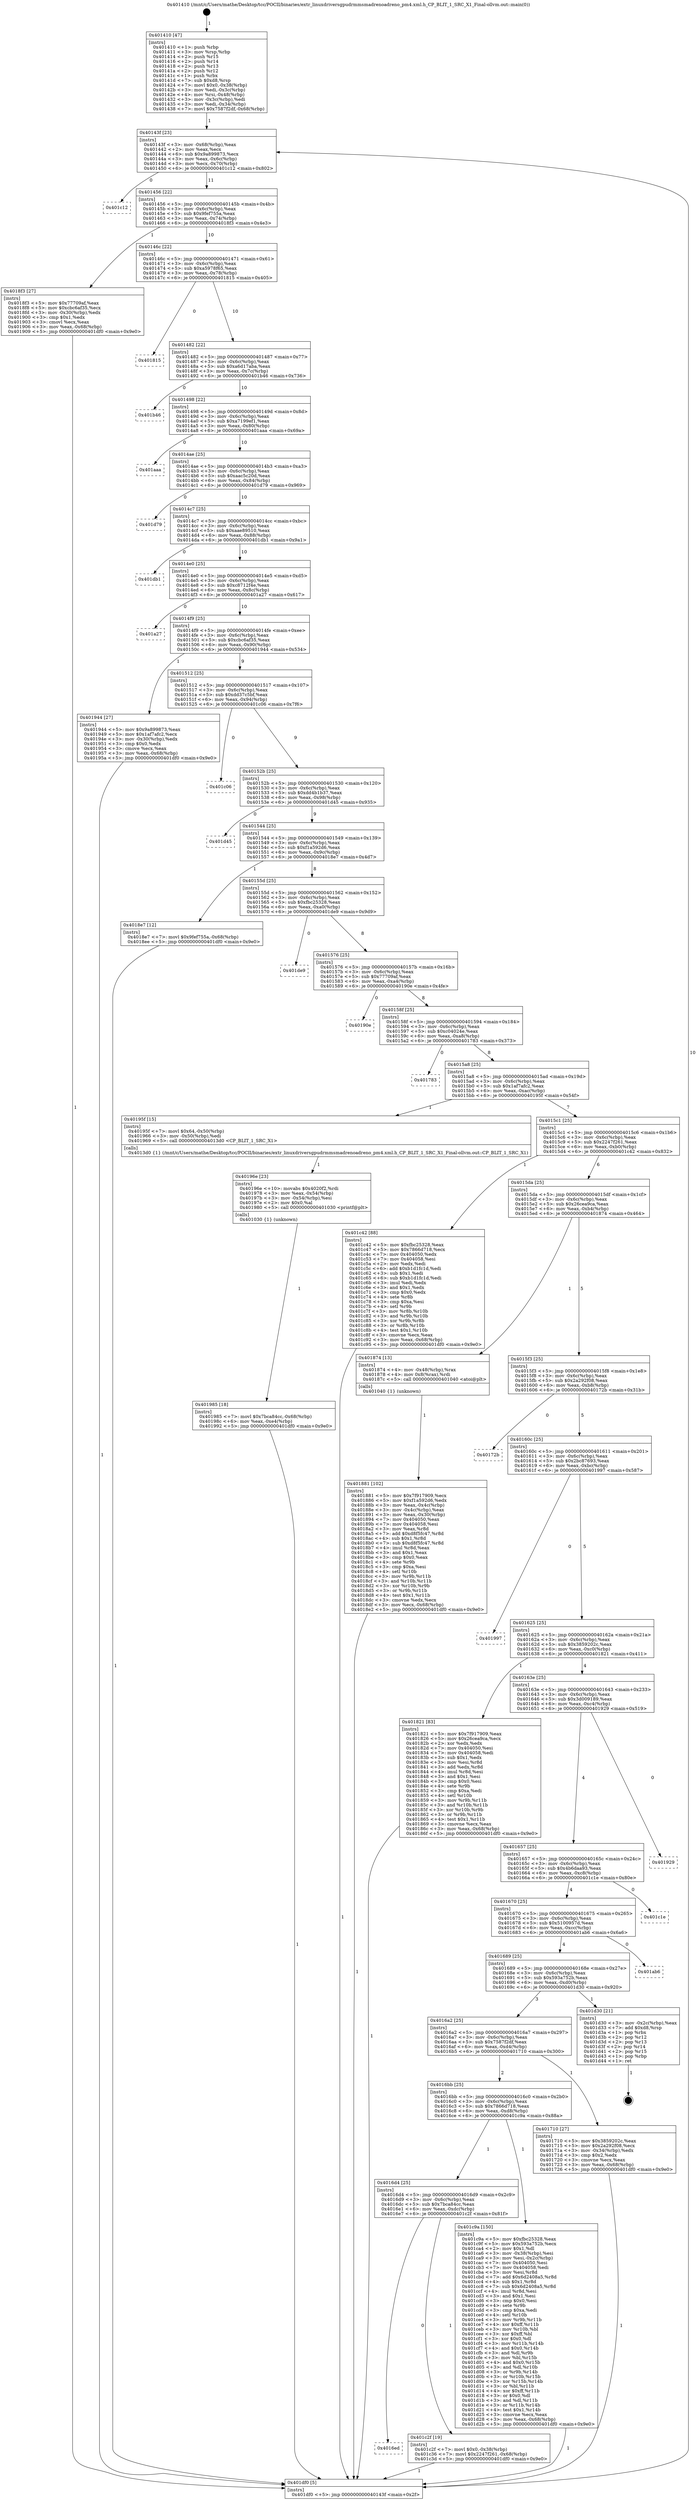 digraph "0x401410" {
  label = "0x401410 (/mnt/c/Users/mathe/Desktop/tcc/POCII/binaries/extr_linuxdriversgpudrmmsmadrenoadreno_pm4.xml.h_CP_BLIT_1_SRC_X1_Final-ollvm.out::main(0))"
  labelloc = "t"
  node[shape=record]

  Entry [label="",width=0.3,height=0.3,shape=circle,fillcolor=black,style=filled]
  "0x40143f" [label="{
     0x40143f [23]\l
     | [instrs]\l
     &nbsp;&nbsp;0x40143f \<+3\>: mov -0x68(%rbp),%eax\l
     &nbsp;&nbsp;0x401442 \<+2\>: mov %eax,%ecx\l
     &nbsp;&nbsp;0x401444 \<+6\>: sub $0x9a899873,%ecx\l
     &nbsp;&nbsp;0x40144a \<+3\>: mov %eax,-0x6c(%rbp)\l
     &nbsp;&nbsp;0x40144d \<+3\>: mov %ecx,-0x70(%rbp)\l
     &nbsp;&nbsp;0x401450 \<+6\>: je 0000000000401c12 \<main+0x802\>\l
  }"]
  "0x401c12" [label="{
     0x401c12\l
  }", style=dashed]
  "0x401456" [label="{
     0x401456 [22]\l
     | [instrs]\l
     &nbsp;&nbsp;0x401456 \<+5\>: jmp 000000000040145b \<main+0x4b\>\l
     &nbsp;&nbsp;0x40145b \<+3\>: mov -0x6c(%rbp),%eax\l
     &nbsp;&nbsp;0x40145e \<+5\>: sub $0x9fef755a,%eax\l
     &nbsp;&nbsp;0x401463 \<+3\>: mov %eax,-0x74(%rbp)\l
     &nbsp;&nbsp;0x401466 \<+6\>: je 00000000004018f3 \<main+0x4e3\>\l
  }"]
  Exit [label="",width=0.3,height=0.3,shape=circle,fillcolor=black,style=filled,peripheries=2]
  "0x4018f3" [label="{
     0x4018f3 [27]\l
     | [instrs]\l
     &nbsp;&nbsp;0x4018f3 \<+5\>: mov $0x77709af,%eax\l
     &nbsp;&nbsp;0x4018f8 \<+5\>: mov $0xcbc6af35,%ecx\l
     &nbsp;&nbsp;0x4018fd \<+3\>: mov -0x30(%rbp),%edx\l
     &nbsp;&nbsp;0x401900 \<+3\>: cmp $0x1,%edx\l
     &nbsp;&nbsp;0x401903 \<+3\>: cmovl %ecx,%eax\l
     &nbsp;&nbsp;0x401906 \<+3\>: mov %eax,-0x68(%rbp)\l
     &nbsp;&nbsp;0x401909 \<+5\>: jmp 0000000000401df0 \<main+0x9e0\>\l
  }"]
  "0x40146c" [label="{
     0x40146c [22]\l
     | [instrs]\l
     &nbsp;&nbsp;0x40146c \<+5\>: jmp 0000000000401471 \<main+0x61\>\l
     &nbsp;&nbsp;0x401471 \<+3\>: mov -0x6c(%rbp),%eax\l
     &nbsp;&nbsp;0x401474 \<+5\>: sub $0xa5978f65,%eax\l
     &nbsp;&nbsp;0x401479 \<+3\>: mov %eax,-0x78(%rbp)\l
     &nbsp;&nbsp;0x40147c \<+6\>: je 0000000000401815 \<main+0x405\>\l
  }"]
  "0x4016ed" [label="{
     0x4016ed\l
  }", style=dashed]
  "0x401815" [label="{
     0x401815\l
  }", style=dashed]
  "0x401482" [label="{
     0x401482 [22]\l
     | [instrs]\l
     &nbsp;&nbsp;0x401482 \<+5\>: jmp 0000000000401487 \<main+0x77\>\l
     &nbsp;&nbsp;0x401487 \<+3\>: mov -0x6c(%rbp),%eax\l
     &nbsp;&nbsp;0x40148a \<+5\>: sub $0xa6d17aba,%eax\l
     &nbsp;&nbsp;0x40148f \<+3\>: mov %eax,-0x7c(%rbp)\l
     &nbsp;&nbsp;0x401492 \<+6\>: je 0000000000401b46 \<main+0x736\>\l
  }"]
  "0x401c2f" [label="{
     0x401c2f [19]\l
     | [instrs]\l
     &nbsp;&nbsp;0x401c2f \<+7\>: movl $0x0,-0x38(%rbp)\l
     &nbsp;&nbsp;0x401c36 \<+7\>: movl $0x2247f261,-0x68(%rbp)\l
     &nbsp;&nbsp;0x401c3d \<+5\>: jmp 0000000000401df0 \<main+0x9e0\>\l
  }"]
  "0x401b46" [label="{
     0x401b46\l
  }", style=dashed]
  "0x401498" [label="{
     0x401498 [22]\l
     | [instrs]\l
     &nbsp;&nbsp;0x401498 \<+5\>: jmp 000000000040149d \<main+0x8d\>\l
     &nbsp;&nbsp;0x40149d \<+3\>: mov -0x6c(%rbp),%eax\l
     &nbsp;&nbsp;0x4014a0 \<+5\>: sub $0xa7199ef1,%eax\l
     &nbsp;&nbsp;0x4014a5 \<+3\>: mov %eax,-0x80(%rbp)\l
     &nbsp;&nbsp;0x4014a8 \<+6\>: je 0000000000401aaa \<main+0x69a\>\l
  }"]
  "0x4016d4" [label="{
     0x4016d4 [25]\l
     | [instrs]\l
     &nbsp;&nbsp;0x4016d4 \<+5\>: jmp 00000000004016d9 \<main+0x2c9\>\l
     &nbsp;&nbsp;0x4016d9 \<+3\>: mov -0x6c(%rbp),%eax\l
     &nbsp;&nbsp;0x4016dc \<+5\>: sub $0x7bca84cc,%eax\l
     &nbsp;&nbsp;0x4016e1 \<+6\>: mov %eax,-0xdc(%rbp)\l
     &nbsp;&nbsp;0x4016e7 \<+6\>: je 0000000000401c2f \<main+0x81f\>\l
  }"]
  "0x401aaa" [label="{
     0x401aaa\l
  }", style=dashed]
  "0x4014ae" [label="{
     0x4014ae [25]\l
     | [instrs]\l
     &nbsp;&nbsp;0x4014ae \<+5\>: jmp 00000000004014b3 \<main+0xa3\>\l
     &nbsp;&nbsp;0x4014b3 \<+3\>: mov -0x6c(%rbp),%eax\l
     &nbsp;&nbsp;0x4014b6 \<+5\>: sub $0xaac5c20d,%eax\l
     &nbsp;&nbsp;0x4014bb \<+6\>: mov %eax,-0x84(%rbp)\l
     &nbsp;&nbsp;0x4014c1 \<+6\>: je 0000000000401d79 \<main+0x969\>\l
  }"]
  "0x401c9a" [label="{
     0x401c9a [150]\l
     | [instrs]\l
     &nbsp;&nbsp;0x401c9a \<+5\>: mov $0xfbc25328,%eax\l
     &nbsp;&nbsp;0x401c9f \<+5\>: mov $0x593a752b,%ecx\l
     &nbsp;&nbsp;0x401ca4 \<+2\>: mov $0x1,%dl\l
     &nbsp;&nbsp;0x401ca6 \<+3\>: mov -0x38(%rbp),%esi\l
     &nbsp;&nbsp;0x401ca9 \<+3\>: mov %esi,-0x2c(%rbp)\l
     &nbsp;&nbsp;0x401cac \<+7\>: mov 0x404050,%esi\l
     &nbsp;&nbsp;0x401cb3 \<+7\>: mov 0x404058,%edi\l
     &nbsp;&nbsp;0x401cba \<+3\>: mov %esi,%r8d\l
     &nbsp;&nbsp;0x401cbd \<+7\>: add $0x6d2408a5,%r8d\l
     &nbsp;&nbsp;0x401cc4 \<+4\>: sub $0x1,%r8d\l
     &nbsp;&nbsp;0x401cc8 \<+7\>: sub $0x6d2408a5,%r8d\l
     &nbsp;&nbsp;0x401ccf \<+4\>: imul %r8d,%esi\l
     &nbsp;&nbsp;0x401cd3 \<+3\>: and $0x1,%esi\l
     &nbsp;&nbsp;0x401cd6 \<+3\>: cmp $0x0,%esi\l
     &nbsp;&nbsp;0x401cd9 \<+4\>: sete %r9b\l
     &nbsp;&nbsp;0x401cdd \<+3\>: cmp $0xa,%edi\l
     &nbsp;&nbsp;0x401ce0 \<+4\>: setl %r10b\l
     &nbsp;&nbsp;0x401ce4 \<+3\>: mov %r9b,%r11b\l
     &nbsp;&nbsp;0x401ce7 \<+4\>: xor $0xff,%r11b\l
     &nbsp;&nbsp;0x401ceb \<+3\>: mov %r10b,%bl\l
     &nbsp;&nbsp;0x401cee \<+3\>: xor $0xff,%bl\l
     &nbsp;&nbsp;0x401cf1 \<+3\>: xor $0x0,%dl\l
     &nbsp;&nbsp;0x401cf4 \<+3\>: mov %r11b,%r14b\l
     &nbsp;&nbsp;0x401cf7 \<+4\>: and $0x0,%r14b\l
     &nbsp;&nbsp;0x401cfb \<+3\>: and %dl,%r9b\l
     &nbsp;&nbsp;0x401cfe \<+3\>: mov %bl,%r15b\l
     &nbsp;&nbsp;0x401d01 \<+4\>: and $0x0,%r15b\l
     &nbsp;&nbsp;0x401d05 \<+3\>: and %dl,%r10b\l
     &nbsp;&nbsp;0x401d08 \<+3\>: or %r9b,%r14b\l
     &nbsp;&nbsp;0x401d0b \<+3\>: or %r10b,%r15b\l
     &nbsp;&nbsp;0x401d0e \<+3\>: xor %r15b,%r14b\l
     &nbsp;&nbsp;0x401d11 \<+3\>: or %bl,%r11b\l
     &nbsp;&nbsp;0x401d14 \<+4\>: xor $0xff,%r11b\l
     &nbsp;&nbsp;0x401d18 \<+3\>: or $0x0,%dl\l
     &nbsp;&nbsp;0x401d1b \<+3\>: and %dl,%r11b\l
     &nbsp;&nbsp;0x401d1e \<+3\>: or %r11b,%r14b\l
     &nbsp;&nbsp;0x401d21 \<+4\>: test $0x1,%r14b\l
     &nbsp;&nbsp;0x401d25 \<+3\>: cmovne %ecx,%eax\l
     &nbsp;&nbsp;0x401d28 \<+3\>: mov %eax,-0x68(%rbp)\l
     &nbsp;&nbsp;0x401d2b \<+5\>: jmp 0000000000401df0 \<main+0x9e0\>\l
  }"]
  "0x401d79" [label="{
     0x401d79\l
  }", style=dashed]
  "0x4014c7" [label="{
     0x4014c7 [25]\l
     | [instrs]\l
     &nbsp;&nbsp;0x4014c7 \<+5\>: jmp 00000000004014cc \<main+0xbc\>\l
     &nbsp;&nbsp;0x4014cc \<+3\>: mov -0x6c(%rbp),%eax\l
     &nbsp;&nbsp;0x4014cf \<+5\>: sub $0xaae89510,%eax\l
     &nbsp;&nbsp;0x4014d4 \<+6\>: mov %eax,-0x88(%rbp)\l
     &nbsp;&nbsp;0x4014da \<+6\>: je 0000000000401db1 \<main+0x9a1\>\l
  }"]
  "0x401985" [label="{
     0x401985 [18]\l
     | [instrs]\l
     &nbsp;&nbsp;0x401985 \<+7\>: movl $0x7bca84cc,-0x68(%rbp)\l
     &nbsp;&nbsp;0x40198c \<+6\>: mov %eax,-0xe4(%rbp)\l
     &nbsp;&nbsp;0x401992 \<+5\>: jmp 0000000000401df0 \<main+0x9e0\>\l
  }"]
  "0x401db1" [label="{
     0x401db1\l
  }", style=dashed]
  "0x4014e0" [label="{
     0x4014e0 [25]\l
     | [instrs]\l
     &nbsp;&nbsp;0x4014e0 \<+5\>: jmp 00000000004014e5 \<main+0xd5\>\l
     &nbsp;&nbsp;0x4014e5 \<+3\>: mov -0x6c(%rbp),%eax\l
     &nbsp;&nbsp;0x4014e8 \<+5\>: sub $0xc8712f4e,%eax\l
     &nbsp;&nbsp;0x4014ed \<+6\>: mov %eax,-0x8c(%rbp)\l
     &nbsp;&nbsp;0x4014f3 \<+6\>: je 0000000000401a27 \<main+0x617\>\l
  }"]
  "0x40196e" [label="{
     0x40196e [23]\l
     | [instrs]\l
     &nbsp;&nbsp;0x40196e \<+10\>: movabs $0x4020f2,%rdi\l
     &nbsp;&nbsp;0x401978 \<+3\>: mov %eax,-0x54(%rbp)\l
     &nbsp;&nbsp;0x40197b \<+3\>: mov -0x54(%rbp),%esi\l
     &nbsp;&nbsp;0x40197e \<+2\>: mov $0x0,%al\l
     &nbsp;&nbsp;0x401980 \<+5\>: call 0000000000401030 \<printf@plt\>\l
     | [calls]\l
     &nbsp;&nbsp;0x401030 \{1\} (unknown)\l
  }"]
  "0x401a27" [label="{
     0x401a27\l
  }", style=dashed]
  "0x4014f9" [label="{
     0x4014f9 [25]\l
     | [instrs]\l
     &nbsp;&nbsp;0x4014f9 \<+5\>: jmp 00000000004014fe \<main+0xee\>\l
     &nbsp;&nbsp;0x4014fe \<+3\>: mov -0x6c(%rbp),%eax\l
     &nbsp;&nbsp;0x401501 \<+5\>: sub $0xcbc6af35,%eax\l
     &nbsp;&nbsp;0x401506 \<+6\>: mov %eax,-0x90(%rbp)\l
     &nbsp;&nbsp;0x40150c \<+6\>: je 0000000000401944 \<main+0x534\>\l
  }"]
  "0x401881" [label="{
     0x401881 [102]\l
     | [instrs]\l
     &nbsp;&nbsp;0x401881 \<+5\>: mov $0x7f917909,%ecx\l
     &nbsp;&nbsp;0x401886 \<+5\>: mov $0xf1a592d6,%edx\l
     &nbsp;&nbsp;0x40188b \<+3\>: mov %eax,-0x4c(%rbp)\l
     &nbsp;&nbsp;0x40188e \<+3\>: mov -0x4c(%rbp),%eax\l
     &nbsp;&nbsp;0x401891 \<+3\>: mov %eax,-0x30(%rbp)\l
     &nbsp;&nbsp;0x401894 \<+7\>: mov 0x404050,%eax\l
     &nbsp;&nbsp;0x40189b \<+7\>: mov 0x404058,%esi\l
     &nbsp;&nbsp;0x4018a2 \<+3\>: mov %eax,%r8d\l
     &nbsp;&nbsp;0x4018a5 \<+7\>: add $0xd8f5fc47,%r8d\l
     &nbsp;&nbsp;0x4018ac \<+4\>: sub $0x1,%r8d\l
     &nbsp;&nbsp;0x4018b0 \<+7\>: sub $0xd8f5fc47,%r8d\l
     &nbsp;&nbsp;0x4018b7 \<+4\>: imul %r8d,%eax\l
     &nbsp;&nbsp;0x4018bb \<+3\>: and $0x1,%eax\l
     &nbsp;&nbsp;0x4018be \<+3\>: cmp $0x0,%eax\l
     &nbsp;&nbsp;0x4018c1 \<+4\>: sete %r9b\l
     &nbsp;&nbsp;0x4018c5 \<+3\>: cmp $0xa,%esi\l
     &nbsp;&nbsp;0x4018c8 \<+4\>: setl %r10b\l
     &nbsp;&nbsp;0x4018cc \<+3\>: mov %r9b,%r11b\l
     &nbsp;&nbsp;0x4018cf \<+3\>: and %r10b,%r11b\l
     &nbsp;&nbsp;0x4018d2 \<+3\>: xor %r10b,%r9b\l
     &nbsp;&nbsp;0x4018d5 \<+3\>: or %r9b,%r11b\l
     &nbsp;&nbsp;0x4018d8 \<+4\>: test $0x1,%r11b\l
     &nbsp;&nbsp;0x4018dc \<+3\>: cmovne %edx,%ecx\l
     &nbsp;&nbsp;0x4018df \<+3\>: mov %ecx,-0x68(%rbp)\l
     &nbsp;&nbsp;0x4018e2 \<+5\>: jmp 0000000000401df0 \<main+0x9e0\>\l
  }"]
  "0x401944" [label="{
     0x401944 [27]\l
     | [instrs]\l
     &nbsp;&nbsp;0x401944 \<+5\>: mov $0x9a899873,%eax\l
     &nbsp;&nbsp;0x401949 \<+5\>: mov $0x1af7afc2,%ecx\l
     &nbsp;&nbsp;0x40194e \<+3\>: mov -0x30(%rbp),%edx\l
     &nbsp;&nbsp;0x401951 \<+3\>: cmp $0x0,%edx\l
     &nbsp;&nbsp;0x401954 \<+3\>: cmove %ecx,%eax\l
     &nbsp;&nbsp;0x401957 \<+3\>: mov %eax,-0x68(%rbp)\l
     &nbsp;&nbsp;0x40195a \<+5\>: jmp 0000000000401df0 \<main+0x9e0\>\l
  }"]
  "0x401512" [label="{
     0x401512 [25]\l
     | [instrs]\l
     &nbsp;&nbsp;0x401512 \<+5\>: jmp 0000000000401517 \<main+0x107\>\l
     &nbsp;&nbsp;0x401517 \<+3\>: mov -0x6c(%rbp),%eax\l
     &nbsp;&nbsp;0x40151a \<+5\>: sub $0xdd37c5bf,%eax\l
     &nbsp;&nbsp;0x40151f \<+6\>: mov %eax,-0x94(%rbp)\l
     &nbsp;&nbsp;0x401525 \<+6\>: je 0000000000401c06 \<main+0x7f6\>\l
  }"]
  "0x401410" [label="{
     0x401410 [47]\l
     | [instrs]\l
     &nbsp;&nbsp;0x401410 \<+1\>: push %rbp\l
     &nbsp;&nbsp;0x401411 \<+3\>: mov %rsp,%rbp\l
     &nbsp;&nbsp;0x401414 \<+2\>: push %r15\l
     &nbsp;&nbsp;0x401416 \<+2\>: push %r14\l
     &nbsp;&nbsp;0x401418 \<+2\>: push %r13\l
     &nbsp;&nbsp;0x40141a \<+2\>: push %r12\l
     &nbsp;&nbsp;0x40141c \<+1\>: push %rbx\l
     &nbsp;&nbsp;0x40141d \<+7\>: sub $0xd8,%rsp\l
     &nbsp;&nbsp;0x401424 \<+7\>: movl $0x0,-0x38(%rbp)\l
     &nbsp;&nbsp;0x40142b \<+3\>: mov %edi,-0x3c(%rbp)\l
     &nbsp;&nbsp;0x40142e \<+4\>: mov %rsi,-0x48(%rbp)\l
     &nbsp;&nbsp;0x401432 \<+3\>: mov -0x3c(%rbp),%edi\l
     &nbsp;&nbsp;0x401435 \<+3\>: mov %edi,-0x34(%rbp)\l
     &nbsp;&nbsp;0x401438 \<+7\>: movl $0x7587f2df,-0x68(%rbp)\l
  }"]
  "0x401c06" [label="{
     0x401c06\l
  }", style=dashed]
  "0x40152b" [label="{
     0x40152b [25]\l
     | [instrs]\l
     &nbsp;&nbsp;0x40152b \<+5\>: jmp 0000000000401530 \<main+0x120\>\l
     &nbsp;&nbsp;0x401530 \<+3\>: mov -0x6c(%rbp),%eax\l
     &nbsp;&nbsp;0x401533 \<+5\>: sub $0xdd4b1b37,%eax\l
     &nbsp;&nbsp;0x401538 \<+6\>: mov %eax,-0x98(%rbp)\l
     &nbsp;&nbsp;0x40153e \<+6\>: je 0000000000401d45 \<main+0x935\>\l
  }"]
  "0x401df0" [label="{
     0x401df0 [5]\l
     | [instrs]\l
     &nbsp;&nbsp;0x401df0 \<+5\>: jmp 000000000040143f \<main+0x2f\>\l
  }"]
  "0x401d45" [label="{
     0x401d45\l
  }", style=dashed]
  "0x401544" [label="{
     0x401544 [25]\l
     | [instrs]\l
     &nbsp;&nbsp;0x401544 \<+5\>: jmp 0000000000401549 \<main+0x139\>\l
     &nbsp;&nbsp;0x401549 \<+3\>: mov -0x6c(%rbp),%eax\l
     &nbsp;&nbsp;0x40154c \<+5\>: sub $0xf1a592d6,%eax\l
     &nbsp;&nbsp;0x401551 \<+6\>: mov %eax,-0x9c(%rbp)\l
     &nbsp;&nbsp;0x401557 \<+6\>: je 00000000004018e7 \<main+0x4d7\>\l
  }"]
  "0x4016bb" [label="{
     0x4016bb [25]\l
     | [instrs]\l
     &nbsp;&nbsp;0x4016bb \<+5\>: jmp 00000000004016c0 \<main+0x2b0\>\l
     &nbsp;&nbsp;0x4016c0 \<+3\>: mov -0x6c(%rbp),%eax\l
     &nbsp;&nbsp;0x4016c3 \<+5\>: sub $0x7866d718,%eax\l
     &nbsp;&nbsp;0x4016c8 \<+6\>: mov %eax,-0xd8(%rbp)\l
     &nbsp;&nbsp;0x4016ce \<+6\>: je 0000000000401c9a \<main+0x88a\>\l
  }"]
  "0x4018e7" [label="{
     0x4018e7 [12]\l
     | [instrs]\l
     &nbsp;&nbsp;0x4018e7 \<+7\>: movl $0x9fef755a,-0x68(%rbp)\l
     &nbsp;&nbsp;0x4018ee \<+5\>: jmp 0000000000401df0 \<main+0x9e0\>\l
  }"]
  "0x40155d" [label="{
     0x40155d [25]\l
     | [instrs]\l
     &nbsp;&nbsp;0x40155d \<+5\>: jmp 0000000000401562 \<main+0x152\>\l
     &nbsp;&nbsp;0x401562 \<+3\>: mov -0x6c(%rbp),%eax\l
     &nbsp;&nbsp;0x401565 \<+5\>: sub $0xfbc25328,%eax\l
     &nbsp;&nbsp;0x40156a \<+6\>: mov %eax,-0xa0(%rbp)\l
     &nbsp;&nbsp;0x401570 \<+6\>: je 0000000000401de9 \<main+0x9d9\>\l
  }"]
  "0x401710" [label="{
     0x401710 [27]\l
     | [instrs]\l
     &nbsp;&nbsp;0x401710 \<+5\>: mov $0x3859202c,%eax\l
     &nbsp;&nbsp;0x401715 \<+5\>: mov $0x2a292f08,%ecx\l
     &nbsp;&nbsp;0x40171a \<+3\>: mov -0x34(%rbp),%edx\l
     &nbsp;&nbsp;0x40171d \<+3\>: cmp $0x2,%edx\l
     &nbsp;&nbsp;0x401720 \<+3\>: cmovne %ecx,%eax\l
     &nbsp;&nbsp;0x401723 \<+3\>: mov %eax,-0x68(%rbp)\l
     &nbsp;&nbsp;0x401726 \<+5\>: jmp 0000000000401df0 \<main+0x9e0\>\l
  }"]
  "0x401de9" [label="{
     0x401de9\l
  }", style=dashed]
  "0x401576" [label="{
     0x401576 [25]\l
     | [instrs]\l
     &nbsp;&nbsp;0x401576 \<+5\>: jmp 000000000040157b \<main+0x16b\>\l
     &nbsp;&nbsp;0x40157b \<+3\>: mov -0x6c(%rbp),%eax\l
     &nbsp;&nbsp;0x40157e \<+5\>: sub $0x77709af,%eax\l
     &nbsp;&nbsp;0x401583 \<+6\>: mov %eax,-0xa4(%rbp)\l
     &nbsp;&nbsp;0x401589 \<+6\>: je 000000000040190e \<main+0x4fe\>\l
  }"]
  "0x4016a2" [label="{
     0x4016a2 [25]\l
     | [instrs]\l
     &nbsp;&nbsp;0x4016a2 \<+5\>: jmp 00000000004016a7 \<main+0x297\>\l
     &nbsp;&nbsp;0x4016a7 \<+3\>: mov -0x6c(%rbp),%eax\l
     &nbsp;&nbsp;0x4016aa \<+5\>: sub $0x7587f2df,%eax\l
     &nbsp;&nbsp;0x4016af \<+6\>: mov %eax,-0xd4(%rbp)\l
     &nbsp;&nbsp;0x4016b5 \<+6\>: je 0000000000401710 \<main+0x300\>\l
  }"]
  "0x40190e" [label="{
     0x40190e\l
  }", style=dashed]
  "0x40158f" [label="{
     0x40158f [25]\l
     | [instrs]\l
     &nbsp;&nbsp;0x40158f \<+5\>: jmp 0000000000401594 \<main+0x184\>\l
     &nbsp;&nbsp;0x401594 \<+3\>: mov -0x6c(%rbp),%eax\l
     &nbsp;&nbsp;0x401597 \<+5\>: sub $0xc04024e,%eax\l
     &nbsp;&nbsp;0x40159c \<+6\>: mov %eax,-0xa8(%rbp)\l
     &nbsp;&nbsp;0x4015a2 \<+6\>: je 0000000000401783 \<main+0x373\>\l
  }"]
  "0x401d30" [label="{
     0x401d30 [21]\l
     | [instrs]\l
     &nbsp;&nbsp;0x401d30 \<+3\>: mov -0x2c(%rbp),%eax\l
     &nbsp;&nbsp;0x401d33 \<+7\>: add $0xd8,%rsp\l
     &nbsp;&nbsp;0x401d3a \<+1\>: pop %rbx\l
     &nbsp;&nbsp;0x401d3b \<+2\>: pop %r12\l
     &nbsp;&nbsp;0x401d3d \<+2\>: pop %r13\l
     &nbsp;&nbsp;0x401d3f \<+2\>: pop %r14\l
     &nbsp;&nbsp;0x401d41 \<+2\>: pop %r15\l
     &nbsp;&nbsp;0x401d43 \<+1\>: pop %rbp\l
     &nbsp;&nbsp;0x401d44 \<+1\>: ret\l
  }"]
  "0x401783" [label="{
     0x401783\l
  }", style=dashed]
  "0x4015a8" [label="{
     0x4015a8 [25]\l
     | [instrs]\l
     &nbsp;&nbsp;0x4015a8 \<+5\>: jmp 00000000004015ad \<main+0x19d\>\l
     &nbsp;&nbsp;0x4015ad \<+3\>: mov -0x6c(%rbp),%eax\l
     &nbsp;&nbsp;0x4015b0 \<+5\>: sub $0x1af7afc2,%eax\l
     &nbsp;&nbsp;0x4015b5 \<+6\>: mov %eax,-0xac(%rbp)\l
     &nbsp;&nbsp;0x4015bb \<+6\>: je 000000000040195f \<main+0x54f\>\l
  }"]
  "0x401689" [label="{
     0x401689 [25]\l
     | [instrs]\l
     &nbsp;&nbsp;0x401689 \<+5\>: jmp 000000000040168e \<main+0x27e\>\l
     &nbsp;&nbsp;0x40168e \<+3\>: mov -0x6c(%rbp),%eax\l
     &nbsp;&nbsp;0x401691 \<+5\>: sub $0x593a752b,%eax\l
     &nbsp;&nbsp;0x401696 \<+6\>: mov %eax,-0xd0(%rbp)\l
     &nbsp;&nbsp;0x40169c \<+6\>: je 0000000000401d30 \<main+0x920\>\l
  }"]
  "0x40195f" [label="{
     0x40195f [15]\l
     | [instrs]\l
     &nbsp;&nbsp;0x40195f \<+7\>: movl $0x64,-0x50(%rbp)\l
     &nbsp;&nbsp;0x401966 \<+3\>: mov -0x50(%rbp),%edi\l
     &nbsp;&nbsp;0x401969 \<+5\>: call 00000000004013d0 \<CP_BLIT_1_SRC_X1\>\l
     | [calls]\l
     &nbsp;&nbsp;0x4013d0 \{1\} (/mnt/c/Users/mathe/Desktop/tcc/POCII/binaries/extr_linuxdriversgpudrmmsmadrenoadreno_pm4.xml.h_CP_BLIT_1_SRC_X1_Final-ollvm.out::CP_BLIT_1_SRC_X1)\l
  }"]
  "0x4015c1" [label="{
     0x4015c1 [25]\l
     | [instrs]\l
     &nbsp;&nbsp;0x4015c1 \<+5\>: jmp 00000000004015c6 \<main+0x1b6\>\l
     &nbsp;&nbsp;0x4015c6 \<+3\>: mov -0x6c(%rbp),%eax\l
     &nbsp;&nbsp;0x4015c9 \<+5\>: sub $0x2247f261,%eax\l
     &nbsp;&nbsp;0x4015ce \<+6\>: mov %eax,-0xb0(%rbp)\l
     &nbsp;&nbsp;0x4015d4 \<+6\>: je 0000000000401c42 \<main+0x832\>\l
  }"]
  "0x401ab6" [label="{
     0x401ab6\l
  }", style=dashed]
  "0x401c42" [label="{
     0x401c42 [88]\l
     | [instrs]\l
     &nbsp;&nbsp;0x401c42 \<+5\>: mov $0xfbc25328,%eax\l
     &nbsp;&nbsp;0x401c47 \<+5\>: mov $0x7866d718,%ecx\l
     &nbsp;&nbsp;0x401c4c \<+7\>: mov 0x404050,%edx\l
     &nbsp;&nbsp;0x401c53 \<+7\>: mov 0x404058,%esi\l
     &nbsp;&nbsp;0x401c5a \<+2\>: mov %edx,%edi\l
     &nbsp;&nbsp;0x401c5c \<+6\>: add $0xb1d1fc1d,%edi\l
     &nbsp;&nbsp;0x401c62 \<+3\>: sub $0x1,%edi\l
     &nbsp;&nbsp;0x401c65 \<+6\>: sub $0xb1d1fc1d,%edi\l
     &nbsp;&nbsp;0x401c6b \<+3\>: imul %edi,%edx\l
     &nbsp;&nbsp;0x401c6e \<+3\>: and $0x1,%edx\l
     &nbsp;&nbsp;0x401c71 \<+3\>: cmp $0x0,%edx\l
     &nbsp;&nbsp;0x401c74 \<+4\>: sete %r8b\l
     &nbsp;&nbsp;0x401c78 \<+3\>: cmp $0xa,%esi\l
     &nbsp;&nbsp;0x401c7b \<+4\>: setl %r9b\l
     &nbsp;&nbsp;0x401c7f \<+3\>: mov %r8b,%r10b\l
     &nbsp;&nbsp;0x401c82 \<+3\>: and %r9b,%r10b\l
     &nbsp;&nbsp;0x401c85 \<+3\>: xor %r9b,%r8b\l
     &nbsp;&nbsp;0x401c88 \<+3\>: or %r8b,%r10b\l
     &nbsp;&nbsp;0x401c8b \<+4\>: test $0x1,%r10b\l
     &nbsp;&nbsp;0x401c8f \<+3\>: cmovne %ecx,%eax\l
     &nbsp;&nbsp;0x401c92 \<+3\>: mov %eax,-0x68(%rbp)\l
     &nbsp;&nbsp;0x401c95 \<+5\>: jmp 0000000000401df0 \<main+0x9e0\>\l
  }"]
  "0x4015da" [label="{
     0x4015da [25]\l
     | [instrs]\l
     &nbsp;&nbsp;0x4015da \<+5\>: jmp 00000000004015df \<main+0x1cf\>\l
     &nbsp;&nbsp;0x4015df \<+3\>: mov -0x6c(%rbp),%eax\l
     &nbsp;&nbsp;0x4015e2 \<+5\>: sub $0x26cea9ca,%eax\l
     &nbsp;&nbsp;0x4015e7 \<+6\>: mov %eax,-0xb4(%rbp)\l
     &nbsp;&nbsp;0x4015ed \<+6\>: je 0000000000401874 \<main+0x464\>\l
  }"]
  "0x401670" [label="{
     0x401670 [25]\l
     | [instrs]\l
     &nbsp;&nbsp;0x401670 \<+5\>: jmp 0000000000401675 \<main+0x265\>\l
     &nbsp;&nbsp;0x401675 \<+3\>: mov -0x6c(%rbp),%eax\l
     &nbsp;&nbsp;0x401678 \<+5\>: sub $0x5100957d,%eax\l
     &nbsp;&nbsp;0x40167d \<+6\>: mov %eax,-0xcc(%rbp)\l
     &nbsp;&nbsp;0x401683 \<+6\>: je 0000000000401ab6 \<main+0x6a6\>\l
  }"]
  "0x401874" [label="{
     0x401874 [13]\l
     | [instrs]\l
     &nbsp;&nbsp;0x401874 \<+4\>: mov -0x48(%rbp),%rax\l
     &nbsp;&nbsp;0x401878 \<+4\>: mov 0x8(%rax),%rdi\l
     &nbsp;&nbsp;0x40187c \<+5\>: call 0000000000401040 \<atoi@plt\>\l
     | [calls]\l
     &nbsp;&nbsp;0x401040 \{1\} (unknown)\l
  }"]
  "0x4015f3" [label="{
     0x4015f3 [25]\l
     | [instrs]\l
     &nbsp;&nbsp;0x4015f3 \<+5\>: jmp 00000000004015f8 \<main+0x1e8\>\l
     &nbsp;&nbsp;0x4015f8 \<+3\>: mov -0x6c(%rbp),%eax\l
     &nbsp;&nbsp;0x4015fb \<+5\>: sub $0x2a292f08,%eax\l
     &nbsp;&nbsp;0x401600 \<+6\>: mov %eax,-0xb8(%rbp)\l
     &nbsp;&nbsp;0x401606 \<+6\>: je 000000000040172b \<main+0x31b\>\l
  }"]
  "0x401c1e" [label="{
     0x401c1e\l
  }", style=dashed]
  "0x40172b" [label="{
     0x40172b\l
  }", style=dashed]
  "0x40160c" [label="{
     0x40160c [25]\l
     | [instrs]\l
     &nbsp;&nbsp;0x40160c \<+5\>: jmp 0000000000401611 \<main+0x201\>\l
     &nbsp;&nbsp;0x401611 \<+3\>: mov -0x6c(%rbp),%eax\l
     &nbsp;&nbsp;0x401614 \<+5\>: sub $0x2bc87693,%eax\l
     &nbsp;&nbsp;0x401619 \<+6\>: mov %eax,-0xbc(%rbp)\l
     &nbsp;&nbsp;0x40161f \<+6\>: je 0000000000401997 \<main+0x587\>\l
  }"]
  "0x401657" [label="{
     0x401657 [25]\l
     | [instrs]\l
     &nbsp;&nbsp;0x401657 \<+5\>: jmp 000000000040165c \<main+0x24c\>\l
     &nbsp;&nbsp;0x40165c \<+3\>: mov -0x6c(%rbp),%eax\l
     &nbsp;&nbsp;0x40165f \<+5\>: sub $0x4b6daa93,%eax\l
     &nbsp;&nbsp;0x401664 \<+6\>: mov %eax,-0xc8(%rbp)\l
     &nbsp;&nbsp;0x40166a \<+6\>: je 0000000000401c1e \<main+0x80e\>\l
  }"]
  "0x401997" [label="{
     0x401997\l
  }", style=dashed]
  "0x401625" [label="{
     0x401625 [25]\l
     | [instrs]\l
     &nbsp;&nbsp;0x401625 \<+5\>: jmp 000000000040162a \<main+0x21a\>\l
     &nbsp;&nbsp;0x40162a \<+3\>: mov -0x6c(%rbp),%eax\l
     &nbsp;&nbsp;0x40162d \<+5\>: sub $0x3859202c,%eax\l
     &nbsp;&nbsp;0x401632 \<+6\>: mov %eax,-0xc0(%rbp)\l
     &nbsp;&nbsp;0x401638 \<+6\>: je 0000000000401821 \<main+0x411\>\l
  }"]
  "0x401929" [label="{
     0x401929\l
  }", style=dashed]
  "0x401821" [label="{
     0x401821 [83]\l
     | [instrs]\l
     &nbsp;&nbsp;0x401821 \<+5\>: mov $0x7f917909,%eax\l
     &nbsp;&nbsp;0x401826 \<+5\>: mov $0x26cea9ca,%ecx\l
     &nbsp;&nbsp;0x40182b \<+2\>: xor %edx,%edx\l
     &nbsp;&nbsp;0x40182d \<+7\>: mov 0x404050,%esi\l
     &nbsp;&nbsp;0x401834 \<+7\>: mov 0x404058,%edi\l
     &nbsp;&nbsp;0x40183b \<+3\>: sub $0x1,%edx\l
     &nbsp;&nbsp;0x40183e \<+3\>: mov %esi,%r8d\l
     &nbsp;&nbsp;0x401841 \<+3\>: add %edx,%r8d\l
     &nbsp;&nbsp;0x401844 \<+4\>: imul %r8d,%esi\l
     &nbsp;&nbsp;0x401848 \<+3\>: and $0x1,%esi\l
     &nbsp;&nbsp;0x40184b \<+3\>: cmp $0x0,%esi\l
     &nbsp;&nbsp;0x40184e \<+4\>: sete %r9b\l
     &nbsp;&nbsp;0x401852 \<+3\>: cmp $0xa,%edi\l
     &nbsp;&nbsp;0x401855 \<+4\>: setl %r10b\l
     &nbsp;&nbsp;0x401859 \<+3\>: mov %r9b,%r11b\l
     &nbsp;&nbsp;0x40185c \<+3\>: and %r10b,%r11b\l
     &nbsp;&nbsp;0x40185f \<+3\>: xor %r10b,%r9b\l
     &nbsp;&nbsp;0x401862 \<+3\>: or %r9b,%r11b\l
     &nbsp;&nbsp;0x401865 \<+4\>: test $0x1,%r11b\l
     &nbsp;&nbsp;0x401869 \<+3\>: cmovne %ecx,%eax\l
     &nbsp;&nbsp;0x40186c \<+3\>: mov %eax,-0x68(%rbp)\l
     &nbsp;&nbsp;0x40186f \<+5\>: jmp 0000000000401df0 \<main+0x9e0\>\l
  }"]
  "0x40163e" [label="{
     0x40163e [25]\l
     | [instrs]\l
     &nbsp;&nbsp;0x40163e \<+5\>: jmp 0000000000401643 \<main+0x233\>\l
     &nbsp;&nbsp;0x401643 \<+3\>: mov -0x6c(%rbp),%eax\l
     &nbsp;&nbsp;0x401646 \<+5\>: sub $0x3d009189,%eax\l
     &nbsp;&nbsp;0x40164b \<+6\>: mov %eax,-0xc4(%rbp)\l
     &nbsp;&nbsp;0x401651 \<+6\>: je 0000000000401929 \<main+0x519\>\l
  }"]
  Entry -> "0x401410" [label=" 1"]
  "0x40143f" -> "0x401c12" [label=" 0"]
  "0x40143f" -> "0x401456" [label=" 11"]
  "0x401d30" -> Exit [label=" 1"]
  "0x401456" -> "0x4018f3" [label=" 1"]
  "0x401456" -> "0x40146c" [label=" 10"]
  "0x401c9a" -> "0x401df0" [label=" 1"]
  "0x40146c" -> "0x401815" [label=" 0"]
  "0x40146c" -> "0x401482" [label=" 10"]
  "0x401c42" -> "0x401df0" [label=" 1"]
  "0x401482" -> "0x401b46" [label=" 0"]
  "0x401482" -> "0x401498" [label=" 10"]
  "0x401c2f" -> "0x401df0" [label=" 1"]
  "0x401498" -> "0x401aaa" [label=" 0"]
  "0x401498" -> "0x4014ae" [label=" 10"]
  "0x4016d4" -> "0x401c2f" [label=" 1"]
  "0x4014ae" -> "0x401d79" [label=" 0"]
  "0x4014ae" -> "0x4014c7" [label=" 10"]
  "0x4016d4" -> "0x4016ed" [label=" 0"]
  "0x4014c7" -> "0x401db1" [label=" 0"]
  "0x4014c7" -> "0x4014e0" [label=" 10"]
  "0x4016bb" -> "0x401c9a" [label=" 1"]
  "0x4014e0" -> "0x401a27" [label=" 0"]
  "0x4014e0" -> "0x4014f9" [label=" 10"]
  "0x4016bb" -> "0x4016d4" [label=" 1"]
  "0x4014f9" -> "0x401944" [label=" 1"]
  "0x4014f9" -> "0x401512" [label=" 9"]
  "0x401985" -> "0x401df0" [label=" 1"]
  "0x401512" -> "0x401c06" [label=" 0"]
  "0x401512" -> "0x40152b" [label=" 9"]
  "0x40196e" -> "0x401985" [label=" 1"]
  "0x40152b" -> "0x401d45" [label=" 0"]
  "0x40152b" -> "0x401544" [label=" 9"]
  "0x40195f" -> "0x40196e" [label=" 1"]
  "0x401544" -> "0x4018e7" [label=" 1"]
  "0x401544" -> "0x40155d" [label=" 8"]
  "0x401944" -> "0x401df0" [label=" 1"]
  "0x40155d" -> "0x401de9" [label=" 0"]
  "0x40155d" -> "0x401576" [label=" 8"]
  "0x4018f3" -> "0x401df0" [label=" 1"]
  "0x401576" -> "0x40190e" [label=" 0"]
  "0x401576" -> "0x40158f" [label=" 8"]
  "0x401881" -> "0x401df0" [label=" 1"]
  "0x40158f" -> "0x401783" [label=" 0"]
  "0x40158f" -> "0x4015a8" [label=" 8"]
  "0x401874" -> "0x401881" [label=" 1"]
  "0x4015a8" -> "0x40195f" [label=" 1"]
  "0x4015a8" -> "0x4015c1" [label=" 7"]
  "0x401df0" -> "0x40143f" [label=" 10"]
  "0x4015c1" -> "0x401c42" [label=" 1"]
  "0x4015c1" -> "0x4015da" [label=" 6"]
  "0x401410" -> "0x40143f" [label=" 1"]
  "0x4015da" -> "0x401874" [label=" 1"]
  "0x4015da" -> "0x4015f3" [label=" 5"]
  "0x4016a2" -> "0x4016bb" [label=" 2"]
  "0x4015f3" -> "0x40172b" [label=" 0"]
  "0x4015f3" -> "0x40160c" [label=" 5"]
  "0x4016a2" -> "0x401710" [label=" 1"]
  "0x40160c" -> "0x401997" [label=" 0"]
  "0x40160c" -> "0x401625" [label=" 5"]
  "0x401689" -> "0x4016a2" [label=" 3"]
  "0x401625" -> "0x401821" [label=" 1"]
  "0x401625" -> "0x40163e" [label=" 4"]
  "0x401689" -> "0x401d30" [label=" 1"]
  "0x40163e" -> "0x401929" [label=" 0"]
  "0x40163e" -> "0x401657" [label=" 4"]
  "0x4018e7" -> "0x401df0" [label=" 1"]
  "0x401657" -> "0x401c1e" [label=" 0"]
  "0x401657" -> "0x401670" [label=" 4"]
  "0x401710" -> "0x401df0" [label=" 1"]
  "0x401670" -> "0x401ab6" [label=" 0"]
  "0x401670" -> "0x401689" [label=" 4"]
  "0x401821" -> "0x401df0" [label=" 1"]
}
